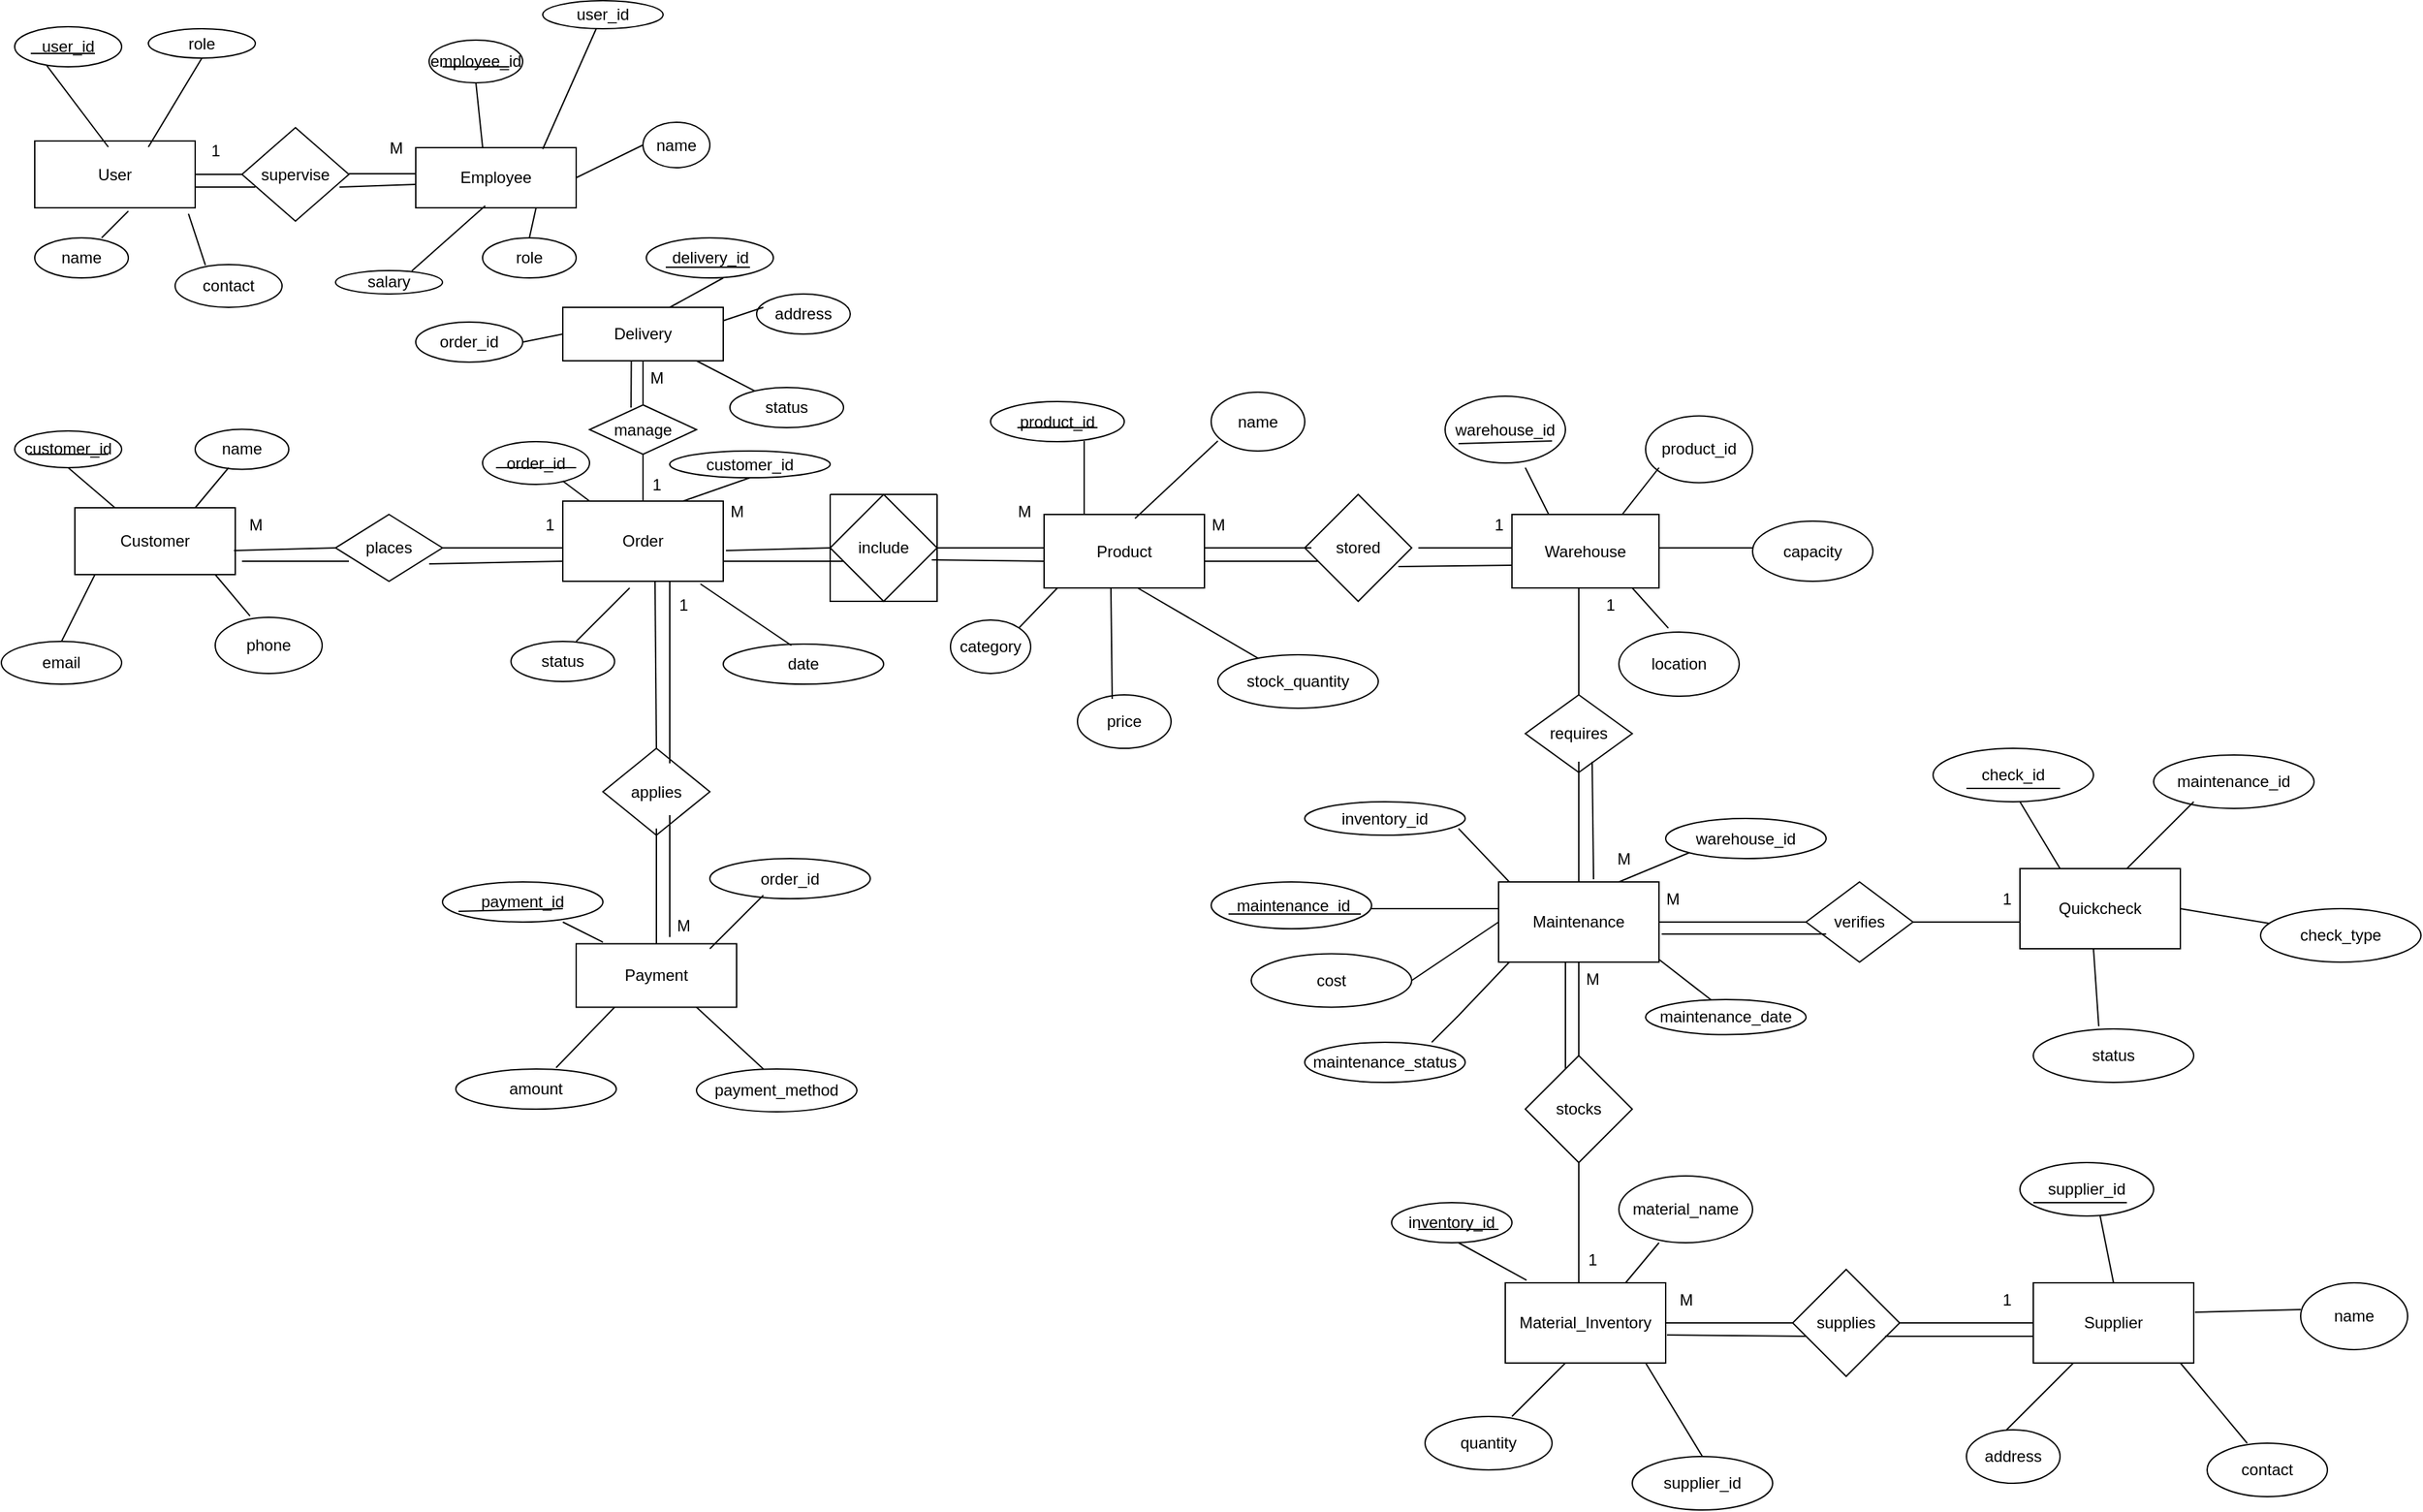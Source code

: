<mxfile version="26.1.0">
  <diagram name="Page-1" id="tY160nIjRVUeN9yf9rYt">
    <mxGraphModel dx="1434" dy="731" grid="1" gridSize="10" guides="1" tooltips="1" connect="1" arrows="1" fold="1" page="1" pageScale="1" pageWidth="2339" pageHeight="3300" math="0" shadow="0">
      <root>
        <mxCell id="0" />
        <mxCell id="1" parent="0" />
        <mxCell id="fzBJJGRwk2IUik0zCbTJ-2" value="User" style="rounded=0;whiteSpace=wrap;html=1;" parent="1" vertex="1">
          <mxGeometry x="35" y="1775.5" width="120" height="50" as="geometry" />
        </mxCell>
        <mxCell id="fzBJJGRwk2IUik0zCbTJ-7" value="Employee" style="rounded=0;whiteSpace=wrap;html=1;" parent="1" vertex="1">
          <mxGeometry x="320" y="1780.5" width="120" height="45" as="geometry" />
        </mxCell>
        <mxCell id="fzBJJGRwk2IUik0zCbTJ-11" value="Customer" style="rounded=0;whiteSpace=wrap;html=1;" parent="1" vertex="1">
          <mxGeometry x="65" y="2050" width="120" height="50" as="geometry" />
        </mxCell>
        <mxCell id="fzBJJGRwk2IUik0zCbTJ-12" value="" style="endArrow=none;html=1;rounded=0;exitX=1;exitY=0.5;exitDx=0;exitDy=0;" parent="1" source="fzBJJGRwk2IUik0zCbTJ-2" target="fzBJJGRwk2IUik0zCbTJ-5" edge="1">
          <mxGeometry width="50" height="50" relative="1" as="geometry">
            <mxPoint x="160" y="1840" as="sourcePoint" />
            <mxPoint x="280" y="1840" as="targetPoint" />
          </mxGeometry>
        </mxCell>
        <mxCell id="fzBJJGRwk2IUik0zCbTJ-5" value="supervise" style="rhombus;whiteSpace=wrap;html=1;" parent="1" vertex="1">
          <mxGeometry x="190" y="1765.5" width="80" height="70" as="geometry" />
        </mxCell>
        <mxCell id="fzBJJGRwk2IUik0zCbTJ-25" value="Order" style="rounded=0;whiteSpace=wrap;html=1;" parent="1" vertex="1">
          <mxGeometry x="430" y="2045" width="120" height="60" as="geometry" />
        </mxCell>
        <mxCell id="fzBJJGRwk2IUik0zCbTJ-32" style="edgeStyle=orthogonalEdgeStyle;rounded=0;orthogonalLoop=1;jettySize=auto;html=1;exitX=0.5;exitY=1;exitDx=0;exitDy=0;" parent="1" edge="1">
          <mxGeometry relative="1" as="geometry">
            <mxPoint x="700" y="2120" as="sourcePoint" />
            <mxPoint x="700" y="2120" as="targetPoint" />
          </mxGeometry>
        </mxCell>
        <mxCell id="fzBJJGRwk2IUik0zCbTJ-37" value="Delivery" style="rounded=0;whiteSpace=wrap;html=1;" parent="1" vertex="1">
          <mxGeometry x="430" y="1900" width="120" height="40" as="geometry" />
        </mxCell>
        <mxCell id="fzBJJGRwk2IUik0zCbTJ-38" value="Payment" style="rounded=0;whiteSpace=wrap;html=1;" parent="1" vertex="1">
          <mxGeometry x="440" y="2376.25" width="120" height="47.5" as="geometry" />
        </mxCell>
        <mxCell id="fzBJJGRwk2IUik0zCbTJ-39" value="Product" style="rounded=0;whiteSpace=wrap;html=1;" parent="1" vertex="1">
          <mxGeometry x="790" y="2055" width="120" height="55" as="geometry" />
        </mxCell>
        <mxCell id="fzBJJGRwk2IUik0zCbTJ-46" value="Warehouse" style="rounded=0;whiteSpace=wrap;html=1;" parent="1" vertex="1">
          <mxGeometry x="1140" y="2055" width="110" height="55" as="geometry" />
        </mxCell>
        <mxCell id="fzBJJGRwk2IUik0zCbTJ-121" value="" style="endArrow=none;html=1;rounded=0;" parent="1" edge="1">
          <mxGeometry width="50" height="50" relative="1" as="geometry">
            <mxPoint x="270" y="1800" as="sourcePoint" />
            <mxPoint x="320" y="1800" as="targetPoint" />
          </mxGeometry>
        </mxCell>
        <mxCell id="fzBJJGRwk2IUik0zCbTJ-205" value="payment_id" style="ellipse;whiteSpace=wrap;html=1;" parent="1" vertex="1">
          <mxGeometry x="340" y="2330" width="120" height="30" as="geometry" />
        </mxCell>
        <mxCell id="fzBJJGRwk2IUik0zCbTJ-206" value="amount" style="ellipse;whiteSpace=wrap;html=1;" parent="1" vertex="1">
          <mxGeometry x="350" y="2470" width="120" height="30" as="geometry" />
        </mxCell>
        <mxCell id="fzBJJGRwk2IUik0zCbTJ-207" value="payment_method" style="ellipse;whiteSpace=wrap;html=1;" parent="1" vertex="1">
          <mxGeometry x="530" y="2470" width="120" height="32" as="geometry" />
        </mxCell>
        <mxCell id="fzBJJGRwk2IUik0zCbTJ-208" value="order_id" style="ellipse;whiteSpace=wrap;html=1;" parent="1" vertex="1">
          <mxGeometry x="540" y="2312.5" width="120" height="30" as="geometry" />
        </mxCell>
        <mxCell id="fzBJJGRwk2IUik0zCbTJ-209" value="status" style="ellipse;whiteSpace=wrap;html=1;strokeColor=default;align=center;verticalAlign=middle;fontFamily=Helvetica;fontSize=12;fontColor=default;fillColor=default;" parent="1" vertex="1">
          <mxGeometry x="555" y="1960" width="85" height="30" as="geometry" />
        </mxCell>
        <mxCell id="fzBJJGRwk2IUik0zCbTJ-210" value="address" style="ellipse;whiteSpace=wrap;html=1;strokeColor=default;align=center;verticalAlign=middle;fontFamily=Helvetica;fontSize=12;fontColor=default;fillColor=default;" parent="1" vertex="1">
          <mxGeometry x="575" y="1890" width="70" height="30" as="geometry" />
        </mxCell>
        <mxCell id="fzBJJGRwk2IUik0zCbTJ-211" value="order_id" style="ellipse;whiteSpace=wrap;html=1;strokeColor=default;align=center;verticalAlign=middle;fontFamily=Helvetica;fontSize=12;fontColor=default;fillColor=default;" parent="1" vertex="1">
          <mxGeometry x="320" y="1911" width="80" height="30" as="geometry" />
        </mxCell>
        <mxCell id="fzBJJGRwk2IUik0zCbTJ-212" value="delivery_id" style="ellipse;whiteSpace=wrap;html=1;strokeColor=default;align=center;verticalAlign=middle;fontFamily=Helvetica;fontSize=12;fontColor=default;fillColor=default;" parent="1" vertex="1">
          <mxGeometry x="492.5" y="1848" width="95" height="30" as="geometry" />
        </mxCell>
        <mxCell id="fzBJJGRwk2IUik0zCbTJ-213" value="contact" style="ellipse;whiteSpace=wrap;html=1;strokeColor=default;align=center;verticalAlign=middle;fontFamily=Helvetica;fontSize=12;fontColor=default;fillColor=default;" parent="1" vertex="1">
          <mxGeometry x="140" y="1868" width="80" height="32" as="geometry" />
        </mxCell>
        <mxCell id="fzBJJGRwk2IUik0zCbTJ-214" value="name" style="ellipse;whiteSpace=wrap;html=1;strokeColor=default;align=center;verticalAlign=middle;fontFamily=Helvetica;fontSize=12;fontColor=default;fillColor=default;" parent="1" vertex="1">
          <mxGeometry x="35" y="1848" width="70" height="30" as="geometry" />
        </mxCell>
        <mxCell id="fzBJJGRwk2IUik0zCbTJ-215" value="user_id" style="ellipse;whiteSpace=wrap;html=1;strokeColor=default;align=center;verticalAlign=middle;fontFamily=Helvetica;fontSize=12;fontColor=default;fillColor=default;" parent="1" vertex="1">
          <mxGeometry x="20" y="1690" width="80" height="30" as="geometry" />
        </mxCell>
        <mxCell id="fzBJJGRwk2IUik0zCbTJ-216" value="phone" style="ellipse;whiteSpace=wrap;html=1;strokeColor=default;align=center;verticalAlign=middle;fontFamily=Helvetica;fontSize=12;fontColor=default;fillColor=default;" parent="1" vertex="1">
          <mxGeometry x="170" y="2132" width="80" height="42" as="geometry" />
        </mxCell>
        <mxCell id="fzBJJGRwk2IUik0zCbTJ-217" value="name" style="ellipse;whiteSpace=wrap;html=1;strokeColor=default;align=center;verticalAlign=middle;fontFamily=Helvetica;fontSize=12;fontColor=default;fillColor=default;" parent="1" vertex="1">
          <mxGeometry x="155" y="1991.25" width="70" height="30" as="geometry" />
        </mxCell>
        <mxCell id="fzBJJGRwk2IUik0zCbTJ-218" value="customer_id" style="ellipse;whiteSpace=wrap;html=1;strokeColor=default;align=center;verticalAlign=middle;fontFamily=Helvetica;fontSize=12;fontColor=default;fillColor=default;" parent="1" vertex="1">
          <mxGeometry x="20" y="1992.5" width="80" height="27.5" as="geometry" />
        </mxCell>
        <mxCell id="fzBJJGRwk2IUik0zCbTJ-219" value="email" style="ellipse;whiteSpace=wrap;html=1;strokeColor=default;align=center;verticalAlign=middle;fontFamily=Helvetica;fontSize=12;fontColor=default;fillColor=default;" parent="1" vertex="1">
          <mxGeometry x="10" y="2150" width="90" height="32" as="geometry" />
        </mxCell>
        <mxCell id="fzBJJGRwk2IUik0zCbTJ-220" style="edgeStyle=orthogonalEdgeStyle;rounded=0;orthogonalLoop=1;jettySize=auto;html=1;exitX=0.5;exitY=1;exitDx=0;exitDy=0;fontFamily=Helvetica;fontSize=12;fontColor=default;" parent="1" source="fzBJJGRwk2IUik0zCbTJ-219" target="fzBJJGRwk2IUik0zCbTJ-219" edge="1">
          <mxGeometry relative="1" as="geometry" />
        </mxCell>
        <mxCell id="fzBJJGRwk2IUik0zCbTJ-221" style="edgeStyle=orthogonalEdgeStyle;rounded=0;orthogonalLoop=1;jettySize=auto;html=1;exitX=0.5;exitY=1;exitDx=0;exitDy=0;fontFamily=Helvetica;fontSize=12;fontColor=default;" parent="1" source="fzBJJGRwk2IUik0zCbTJ-216" target="fzBJJGRwk2IUik0zCbTJ-216" edge="1">
          <mxGeometry relative="1" as="geometry" />
        </mxCell>
        <mxCell id="fzBJJGRwk2IUik0zCbTJ-222" value="" style="endArrow=none;html=1;rounded=0;fontFamily=Helvetica;fontSize=12;fontColor=default;" parent="1" edge="1">
          <mxGeometry width="50" height="50" relative="1" as="geometry">
            <mxPoint x="85" y="1848" as="sourcePoint" />
            <mxPoint x="105" y="1828" as="targetPoint" />
          </mxGeometry>
        </mxCell>
        <mxCell id="fzBJJGRwk2IUik0zCbTJ-223" value="" style="endArrow=none;html=1;rounded=0;fontFamily=Helvetica;fontSize=12;fontColor=default;exitX=0.283;exitY=0.013;exitDx=0;exitDy=0;exitPerimeter=0;" parent="1" source="fzBJJGRwk2IUik0zCbTJ-213" edge="1">
          <mxGeometry width="50" height="50" relative="1" as="geometry">
            <mxPoint x="100" y="1880" as="sourcePoint" />
            <mxPoint x="150" y="1830" as="targetPoint" />
          </mxGeometry>
        </mxCell>
        <mxCell id="fzBJJGRwk2IUik0zCbTJ-224" value="" style="endArrow=none;html=1;rounded=0;fontFamily=Helvetica;fontSize=12;fontColor=default;entryX=0.3;entryY=0.969;entryDx=0;entryDy=0;entryPerimeter=0;" parent="1" target="fzBJJGRwk2IUik0zCbTJ-215" edge="1">
          <mxGeometry width="50" height="50" relative="1" as="geometry">
            <mxPoint x="90" y="1780" as="sourcePoint" />
            <mxPoint x="140" y="1730" as="targetPoint" />
          </mxGeometry>
        </mxCell>
        <mxCell id="fzBJJGRwk2IUik0zCbTJ-242" value="order_id" style="ellipse;whiteSpace=wrap;html=1;strokeColor=default;align=center;verticalAlign=middle;fontFamily=Helvetica;fontSize=12;fontColor=default;fillColor=default;" parent="1" vertex="1">
          <mxGeometry x="370" y="2000.5" width="80" height="32" as="geometry" />
        </mxCell>
        <mxCell id="fzBJJGRwk2IUik0zCbTJ-243" value="date" style="ellipse;whiteSpace=wrap;html=1;strokeColor=default;align=center;verticalAlign=middle;fontFamily=Helvetica;fontSize=12;fontColor=default;fillColor=default;" parent="1" vertex="1">
          <mxGeometry x="550" y="2152" width="120" height="30" as="geometry" />
        </mxCell>
        <mxCell id="fzBJJGRwk2IUik0zCbTJ-244" value="status" style="ellipse;whiteSpace=wrap;html=1;strokeColor=default;align=center;verticalAlign=middle;fontFamily=Helvetica;fontSize=12;fontColor=default;fillColor=default;" parent="1" vertex="1">
          <mxGeometry x="391.25" y="2150" width="77.5" height="30" as="geometry" />
        </mxCell>
        <mxCell id="fzBJJGRwk2IUik0zCbTJ-245" value="customer_id" style="ellipse;whiteSpace=wrap;html=1;strokeColor=default;align=center;verticalAlign=middle;fontFamily=Helvetica;fontSize=12;fontColor=default;fillColor=default;" parent="1" vertex="1">
          <mxGeometry x="510" y="2007.5" width="120" height="20" as="geometry" />
        </mxCell>
        <mxCell id="fzBJJGRwk2IUik0zCbTJ-258" value="salary" style="ellipse;whiteSpace=wrap;html=1;strokeColor=default;align=center;verticalAlign=middle;fontFamily=Helvetica;fontSize=12;fontColor=default;fillColor=default;" parent="1" vertex="1">
          <mxGeometry x="260" y="1872.5" width="80" height="17.5" as="geometry" />
        </mxCell>
        <mxCell id="fzBJJGRwk2IUik0zCbTJ-259" value="employee_id" style="ellipse;whiteSpace=wrap;html=1;strokeColor=default;align=center;verticalAlign=middle;fontFamily=Helvetica;fontSize=12;fontColor=default;fillColor=default;" parent="1" vertex="1">
          <mxGeometry x="330" y="1700" width="70" height="32" as="geometry" />
        </mxCell>
        <mxCell id="fzBJJGRwk2IUik0zCbTJ-260" value="role" style="ellipse;whiteSpace=wrap;html=1;strokeColor=default;align=center;verticalAlign=middle;fontFamily=Helvetica;fontSize=12;fontColor=default;fillColor=default;" parent="1" vertex="1">
          <mxGeometry x="370" y="1848" width="70" height="30" as="geometry" />
        </mxCell>
        <mxCell id="fzBJJGRwk2IUik0zCbTJ-261" value="name" style="ellipse;whiteSpace=wrap;html=1;strokeColor=default;align=center;verticalAlign=middle;fontFamily=Helvetica;fontSize=12;fontColor=default;fillColor=default;" parent="1" vertex="1">
          <mxGeometry x="490" y="1761.5" width="50" height="34" as="geometry" />
        </mxCell>
        <mxCell id="fzBJJGRwk2IUik0zCbTJ-262" value="user_id" style="ellipse;whiteSpace=wrap;html=1;strokeColor=default;align=center;verticalAlign=middle;fontFamily=Helvetica;fontSize=12;fontColor=default;fillColor=default;" parent="1" vertex="1">
          <mxGeometry x="415" y="1670.5" width="90" height="21" as="geometry" />
        </mxCell>
        <mxCell id="fzBJJGRwk2IUik0zCbTJ-263" value="" style="endArrow=none;html=1;rounded=0;fontFamily=Helvetica;fontSize=12;fontColor=default;exitX=0.713;exitY=0.014;exitDx=0;exitDy=0;exitPerimeter=0;entryX=0.433;entryY=0.967;entryDx=0;entryDy=0;entryPerimeter=0;" parent="1" source="fzBJJGRwk2IUik0zCbTJ-258" edge="1" target="fzBJJGRwk2IUik0zCbTJ-7">
          <mxGeometry width="50" height="50" relative="1" as="geometry">
            <mxPoint x="310" y="1880" as="sourcePoint" />
            <mxPoint x="360" y="1830" as="targetPoint" />
          </mxGeometry>
        </mxCell>
        <mxCell id="fzBJJGRwk2IUik0zCbTJ-265" value="" style="endArrow=none;html=1;rounded=0;fontFamily=Helvetica;fontSize=12;fontColor=default;entryX=0.5;entryY=1;entryDx=0;entryDy=0;" parent="1" target="fzBJJGRwk2IUik0zCbTJ-259" edge="1">
          <mxGeometry width="50" height="50" relative="1" as="geometry">
            <mxPoint x="370" y="1780" as="sourcePoint" />
            <mxPoint x="380" y="1760" as="targetPoint" />
          </mxGeometry>
        </mxCell>
        <mxCell id="fzBJJGRwk2IUik0zCbTJ-266" value="" style="endArrow=none;html=1;rounded=0;fontFamily=Helvetica;fontSize=12;fontColor=default;entryX=0;entryY=0.5;entryDx=0;entryDy=0;exitX=1;exitY=0.5;exitDx=0;exitDy=0;" parent="1" source="fzBJJGRwk2IUik0zCbTJ-7" target="fzBJJGRwk2IUik0zCbTJ-261" edge="1">
          <mxGeometry width="50" height="50" relative="1" as="geometry">
            <mxPoint x="400" y="1850" as="sourcePoint" />
            <mxPoint x="450" y="1800" as="targetPoint" />
          </mxGeometry>
        </mxCell>
        <mxCell id="_8vaypib-p7jJfoowvLp-3" value="role" style="ellipse;whiteSpace=wrap;html=1;" parent="1" vertex="1">
          <mxGeometry x="120" y="1691.5" width="80" height="22" as="geometry" />
        </mxCell>
        <mxCell id="_8vaypib-p7jJfoowvLp-4" value="" style="endArrow=none;html=1;rounded=0;entryX=0.5;entryY=1;entryDx=0;entryDy=0;" parent="1" target="_8vaypib-p7jJfoowvLp-3" edge="1">
          <mxGeometry width="50" height="50" relative="1" as="geometry">
            <mxPoint x="120" y="1780" as="sourcePoint" />
            <mxPoint x="170" y="1730" as="targetPoint" />
          </mxGeometry>
        </mxCell>
        <mxCell id="_8vaypib-p7jJfoowvLp-8" value="applies" style="rhombus;whiteSpace=wrap;html=1;" parent="1" vertex="1">
          <mxGeometry x="460" y="2230" width="80" height="65" as="geometry" />
        </mxCell>
        <mxCell id="_8vaypib-p7jJfoowvLp-16" value="" style="endArrow=none;html=1;rounded=0;exitX=0.25;exitY=0;exitDx=0;exitDy=0;" parent="1" source="fzBJJGRwk2IUik0zCbTJ-11" edge="1">
          <mxGeometry width="50" height="50" relative="1" as="geometry">
            <mxPoint x="10" y="2070" as="sourcePoint" />
            <mxPoint x="60" y="2020" as="targetPoint" />
          </mxGeometry>
        </mxCell>
        <mxCell id="_8vaypib-p7jJfoowvLp-17" value="" style="endArrow=none;html=1;rounded=0;exitX=0.75;exitY=0;exitDx=0;exitDy=0;" parent="1" source="fzBJJGRwk2IUik0zCbTJ-11" edge="1">
          <mxGeometry width="50" height="50" relative="1" as="geometry">
            <mxPoint x="130" y="2070" as="sourcePoint" />
            <mxPoint x="180" y="2020" as="targetPoint" />
          </mxGeometry>
        </mxCell>
        <mxCell id="_8vaypib-p7jJfoowvLp-18" value="" style="endArrow=none;html=1;rounded=0;exitX=0.5;exitY=0;exitDx=0;exitDy=0;" parent="1" source="fzBJJGRwk2IUik0zCbTJ-219" edge="1">
          <mxGeometry width="50" height="50" relative="1" as="geometry">
            <mxPoint x="30" y="2150" as="sourcePoint" />
            <mxPoint x="80" y="2100" as="targetPoint" />
          </mxGeometry>
        </mxCell>
        <mxCell id="_8vaypib-p7jJfoowvLp-20" value="" style="endArrow=none;html=1;rounded=0;exitX=0.325;exitY=-0.024;exitDx=0;exitDy=0;exitPerimeter=0;" parent="1" source="fzBJJGRwk2IUik0zCbTJ-216" edge="1">
          <mxGeometry width="50" height="50" relative="1" as="geometry">
            <mxPoint x="120" y="2150" as="sourcePoint" />
            <mxPoint x="170" y="2100" as="targetPoint" />
          </mxGeometry>
        </mxCell>
        <mxCell id="_8vaypib-p7jJfoowvLp-26" value="" style="endArrow=none;html=1;rounded=0;" parent="1" source="fzBJJGRwk2IUik0zCbTJ-25" edge="1">
          <mxGeometry width="50" height="50" relative="1" as="geometry">
            <mxPoint x="380" y="2080" as="sourcePoint" />
            <mxPoint x="430" y="2030" as="targetPoint" />
          </mxGeometry>
        </mxCell>
        <mxCell id="_8vaypib-p7jJfoowvLp-27" value="" style="endArrow=none;html=1;rounded=0;exitX=0.75;exitY=0;exitDx=0;exitDy=0;entryX=0.5;entryY=1;entryDx=0;entryDy=0;" parent="1" source="fzBJJGRwk2IUik0zCbTJ-25" target="fzBJJGRwk2IUik0zCbTJ-245" edge="1">
          <mxGeometry width="50" height="50" relative="1" as="geometry">
            <mxPoint x="530" y="2091.25" as="sourcePoint" />
            <mxPoint x="580" y="2041.25" as="targetPoint" />
          </mxGeometry>
        </mxCell>
        <mxCell id="_8vaypib-p7jJfoowvLp-28" value="" style="endArrow=none;html=1;rounded=0;" parent="1" edge="1">
          <mxGeometry width="50" height="50" relative="1" as="geometry">
            <mxPoint x="440" y="2150" as="sourcePoint" />
            <mxPoint x="480" y="2110" as="targetPoint" />
          </mxGeometry>
        </mxCell>
        <mxCell id="_8vaypib-p7jJfoowvLp-29" value="" style="endArrow=none;html=1;rounded=0;exitX=0.425;exitY=0.033;exitDx=0;exitDy=0;exitPerimeter=0;entryX=0.858;entryY=1.033;entryDx=0;entryDy=0;entryPerimeter=0;" parent="1" source="fzBJJGRwk2IUik0zCbTJ-243" target="fzBJJGRwk2IUik0zCbTJ-25" edge="1">
          <mxGeometry width="50" height="50" relative="1" as="geometry">
            <mxPoint x="500" y="2162.5" as="sourcePoint" />
            <mxPoint x="550" y="2112.5" as="targetPoint" />
          </mxGeometry>
        </mxCell>
        <mxCell id="_8vaypib-p7jJfoowvLp-31" value="" style="endArrow=none;html=1;rounded=0;exitX=0.5;exitY=0;exitDx=0;exitDy=0;" parent="1" source="fzBJJGRwk2IUik0zCbTJ-38" edge="1">
          <mxGeometry width="50" height="50" relative="1" as="geometry">
            <mxPoint x="500" y="2370" as="sourcePoint" />
            <mxPoint x="500" y="2290" as="targetPoint" />
          </mxGeometry>
        </mxCell>
        <mxCell id="_8vaypib-p7jJfoowvLp-32" value="" style="endArrow=none;html=1;rounded=0;exitX=0.167;exitY=-0.026;exitDx=0;exitDy=0;exitPerimeter=0;" parent="1" source="fzBJJGRwk2IUik0zCbTJ-38" edge="1">
          <mxGeometry width="50" height="50" relative="1" as="geometry">
            <mxPoint x="380" y="2410" as="sourcePoint" />
            <mxPoint x="430" y="2360" as="targetPoint" />
          </mxGeometry>
        </mxCell>
        <mxCell id="_8vaypib-p7jJfoowvLp-33" value="" style="endArrow=none;html=1;rounded=0;exitX=0.625;exitY=-0.033;exitDx=0;exitDy=0;exitPerimeter=0;" parent="1" source="fzBJJGRwk2IUik0zCbTJ-206" edge="1">
          <mxGeometry width="50" height="50" relative="1" as="geometry">
            <mxPoint x="418.75" y="2473.75" as="sourcePoint" />
            <mxPoint x="468.75" y="2423.75" as="targetPoint" />
          </mxGeometry>
        </mxCell>
        <mxCell id="_8vaypib-p7jJfoowvLp-34" value="" style="endArrow=none;html=1;rounded=0;exitX=0.417;exitY=0;exitDx=0;exitDy=0;exitPerimeter=0;entryX=0.75;entryY=1;entryDx=0;entryDy=0;" parent="1" source="fzBJJGRwk2IUik0zCbTJ-207" target="fzBJJGRwk2IUik0zCbTJ-38" edge="1">
          <mxGeometry width="50" height="50" relative="1" as="geometry">
            <mxPoint x="490" y="2470" as="sourcePoint" />
            <mxPoint x="540" y="2430" as="targetPoint" />
          </mxGeometry>
        </mxCell>
        <mxCell id="_8vaypib-p7jJfoowvLp-35" value="" style="endArrow=none;html=1;rounded=0;" parent="1" edge="1">
          <mxGeometry width="50" height="50" relative="1" as="geometry">
            <mxPoint x="540" y="2380" as="sourcePoint" />
            <mxPoint x="580" y="2340" as="targetPoint" />
          </mxGeometry>
        </mxCell>
        <mxCell id="_8vaypib-p7jJfoowvLp-36" value="manage" style="rhombus;whiteSpace=wrap;html=1;" parent="1" vertex="1">
          <mxGeometry x="450" y="1973" width="80" height="37" as="geometry" />
        </mxCell>
        <mxCell id="_8vaypib-p7jJfoowvLp-38" value="" style="endArrow=none;html=1;rounded=0;exitX=0.5;exitY=0;exitDx=0;exitDy=0;" parent="1" source="fzBJJGRwk2IUik0zCbTJ-25" edge="1">
          <mxGeometry width="50" height="50" relative="1" as="geometry">
            <mxPoint x="440" y="2060" as="sourcePoint" />
            <mxPoint x="490" y="2010" as="targetPoint" />
          </mxGeometry>
        </mxCell>
        <mxCell id="_8vaypib-p7jJfoowvLp-39" value="" style="endArrow=none;html=1;rounded=0;" parent="1" source="_8vaypib-p7jJfoowvLp-36" edge="1">
          <mxGeometry width="50" height="50" relative="1" as="geometry">
            <mxPoint x="440" y="1990" as="sourcePoint" />
            <mxPoint x="490" y="1940" as="targetPoint" />
          </mxGeometry>
        </mxCell>
        <mxCell id="_8vaypib-p7jJfoowvLp-40" value="" style="endArrow=none;html=1;rounded=0;exitX=1;exitY=0.5;exitDx=0;exitDy=0;" parent="1" source="fzBJJGRwk2IUik0zCbTJ-211" edge="1">
          <mxGeometry width="50" height="50" relative="1" as="geometry">
            <mxPoint x="380" y="1970" as="sourcePoint" />
            <mxPoint x="430" y="1920" as="targetPoint" />
          </mxGeometry>
        </mxCell>
        <mxCell id="_8vaypib-p7jJfoowvLp-41" value="" style="endArrow=none;html=1;rounded=0;exitX=0.667;exitY=0;exitDx=0;exitDy=0;exitPerimeter=0;" parent="1" source="fzBJJGRwk2IUik0zCbTJ-37" edge="1">
          <mxGeometry width="50" height="50" relative="1" as="geometry">
            <mxPoint x="500" y="1928" as="sourcePoint" />
            <mxPoint x="550" y="1878" as="targetPoint" />
          </mxGeometry>
        </mxCell>
        <mxCell id="_8vaypib-p7jJfoowvLp-42" value="" style="endArrow=none;html=1;rounded=0;" parent="1" source="fzBJJGRwk2IUik0zCbTJ-209" edge="1">
          <mxGeometry width="50" height="50" relative="1" as="geometry">
            <mxPoint x="480" y="1990" as="sourcePoint" />
            <mxPoint x="530" y="1940" as="targetPoint" />
          </mxGeometry>
        </mxCell>
        <mxCell id="_8vaypib-p7jJfoowvLp-43" value="" style="endArrow=none;html=1;rounded=0;exitX=1;exitY=0.25;exitDx=0;exitDy=0;" parent="1" source="fzBJJGRwk2IUik0zCbTJ-37" edge="1">
          <mxGeometry width="50" height="50" relative="1" as="geometry">
            <mxPoint x="530" y="1950" as="sourcePoint" />
            <mxPoint x="580" y="1900" as="targetPoint" />
          </mxGeometry>
        </mxCell>
        <mxCell id="_8vaypib-p7jJfoowvLp-44" value="places" style="rhombus;whiteSpace=wrap;html=1;" parent="1" vertex="1">
          <mxGeometry x="260" y="2055" width="80" height="50" as="geometry" />
        </mxCell>
        <mxCell id="_8vaypib-p7jJfoowvLp-47" value="" style="endArrow=none;html=1;rounded=0;exitX=0.992;exitY=0.64;exitDx=0;exitDy=0;exitPerimeter=0;" parent="1" source="fzBJJGRwk2IUik0zCbTJ-11" edge="1">
          <mxGeometry width="50" height="50" relative="1" as="geometry">
            <mxPoint x="210" y="2130" as="sourcePoint" />
            <mxPoint x="260" y="2080" as="targetPoint" />
          </mxGeometry>
        </mxCell>
        <mxCell id="_8vaypib-p7jJfoowvLp-48" value="" style="endArrow=none;html=1;rounded=0;exitX=1;exitY=0.5;exitDx=0;exitDy=0;" parent="1" source="_8vaypib-p7jJfoowvLp-44" edge="1">
          <mxGeometry width="50" height="50" relative="1" as="geometry">
            <mxPoint x="380" y="2130" as="sourcePoint" />
            <mxPoint x="430" y="2080" as="targetPoint" />
          </mxGeometry>
        </mxCell>
        <mxCell id="_8vaypib-p7jJfoowvLp-49" value="include" style="rhombus;whiteSpace=wrap;html=1;" parent="1" vertex="1">
          <mxGeometry x="630" y="2040" width="80" height="80" as="geometry" />
        </mxCell>
        <mxCell id="_8vaypib-p7jJfoowvLp-50" value="" style="endArrow=none;html=1;rounded=0;exitX=1.017;exitY=0.617;exitDx=0;exitDy=0;exitPerimeter=0;" parent="1" source="fzBJJGRwk2IUik0zCbTJ-25" edge="1">
          <mxGeometry width="50" height="50" relative="1" as="geometry">
            <mxPoint x="580" y="2130" as="sourcePoint" />
            <mxPoint x="630" y="2080" as="targetPoint" />
          </mxGeometry>
        </mxCell>
        <mxCell id="_8vaypib-p7jJfoowvLp-51" value="" style="endArrow=none;html=1;rounded=0;" parent="1" edge="1">
          <mxGeometry width="50" height="50" relative="1" as="geometry">
            <mxPoint x="710" y="2080" as="sourcePoint" />
            <mxPoint x="790" y="2080" as="targetPoint" />
          </mxGeometry>
        </mxCell>
        <mxCell id="_8vaypib-p7jJfoowvLp-52" value="stored" style="rhombus;whiteSpace=wrap;html=1;" parent="1" vertex="1">
          <mxGeometry x="985" y="2040" width="80" height="80" as="geometry" />
        </mxCell>
        <mxCell id="_8vaypib-p7jJfoowvLp-53" value="" style="endArrow=none;html=1;rounded=0;" parent="1" edge="1">
          <mxGeometry width="50" height="50" relative="1" as="geometry">
            <mxPoint x="910" y="2080" as="sourcePoint" />
            <mxPoint x="990" y="2080" as="targetPoint" />
          </mxGeometry>
        </mxCell>
        <mxCell id="_8vaypib-p7jJfoowvLp-54" value="" style="endArrow=none;html=1;rounded=0;" parent="1" edge="1">
          <mxGeometry width="50" height="50" relative="1" as="geometry">
            <mxPoint x="1070" y="2080" as="sourcePoint" />
            <mxPoint x="1140" y="2080" as="targetPoint" />
          </mxGeometry>
        </mxCell>
        <mxCell id="_8vaypib-p7jJfoowvLp-56" value="Maintenance" style="rounded=0;whiteSpace=wrap;html=1;" parent="1" vertex="1">
          <mxGeometry x="1130" y="2330" width="120" height="60" as="geometry" />
        </mxCell>
        <mxCell id="_8vaypib-p7jJfoowvLp-57" value="verifies" style="rhombus;whiteSpace=wrap;html=1;" parent="1" vertex="1">
          <mxGeometry x="1360" y="2330" width="80" height="60" as="geometry" />
        </mxCell>
        <mxCell id="_8vaypib-p7jJfoowvLp-58" value="Quickcheck" style="rounded=0;whiteSpace=wrap;html=1;" parent="1" vertex="1">
          <mxGeometry x="1520" y="2320" width="120" height="60" as="geometry" />
        </mxCell>
        <mxCell id="_8vaypib-p7jJfoowvLp-59" value="" style="endArrow=none;html=1;rounded=0;exitX=1;exitY=0.5;exitDx=0;exitDy=0;entryX=0;entryY=0.5;entryDx=0;entryDy=0;" parent="1" source="_8vaypib-p7jJfoowvLp-56" target="_8vaypib-p7jJfoowvLp-57" edge="1">
          <mxGeometry width="50" height="50" relative="1" as="geometry">
            <mxPoint x="1310" y="2440" as="sourcePoint" />
            <mxPoint x="1360" y="2390" as="targetPoint" />
          </mxGeometry>
        </mxCell>
        <mxCell id="_8vaypib-p7jJfoowvLp-60" value="" style="endArrow=none;html=1;rounded=0;exitX=1;exitY=0.5;exitDx=0;exitDy=0;" parent="1" source="_8vaypib-p7jJfoowvLp-57" edge="1">
          <mxGeometry width="50" height="50" relative="1" as="geometry">
            <mxPoint x="1470" y="2450" as="sourcePoint" />
            <mxPoint x="1520" y="2380" as="targetPoint" />
            <Array as="points">
              <mxPoint x="1520" y="2360" />
            </Array>
          </mxGeometry>
        </mxCell>
        <mxCell id="_8vaypib-p7jJfoowvLp-64" value="stocks" style="rhombus;whiteSpace=wrap;html=1;" parent="1" vertex="1">
          <mxGeometry x="1150" y="2460" width="80" height="80" as="geometry" />
        </mxCell>
        <mxCell id="_8vaypib-p7jJfoowvLp-65" value="Material_Inventory" style="rounded=0;whiteSpace=wrap;html=1;" parent="1" vertex="1">
          <mxGeometry x="1135" y="2630" width="120" height="60" as="geometry" />
        </mxCell>
        <mxCell id="_8vaypib-p7jJfoowvLp-66" value="" style="endArrow=none;html=1;rounded=0;exitX=0.5;exitY=0;exitDx=0;exitDy=0;entryX=0.5;entryY=1;entryDx=0;entryDy=0;" parent="1" source="_8vaypib-p7jJfoowvLp-65" target="_8vaypib-p7jJfoowvLp-64" edge="1">
          <mxGeometry width="50" height="50" relative="1" as="geometry">
            <mxPoint x="1140" y="2650" as="sourcePoint" />
            <mxPoint x="1190" y="2600" as="targetPoint" />
            <Array as="points">
              <mxPoint x="1190" y="2630" />
            </Array>
          </mxGeometry>
        </mxCell>
        <mxCell id="_8vaypib-p7jJfoowvLp-69" value="" style="endArrow=none;html=1;rounded=0;exitX=0.5;exitY=0;exitDx=0;exitDy=0;" parent="1" source="_8vaypib-p7jJfoowvLp-64" edge="1">
          <mxGeometry width="50" height="50" relative="1" as="geometry">
            <mxPoint x="1140" y="2474" as="sourcePoint" />
            <mxPoint x="1190" y="2424" as="targetPoint" />
            <Array as="points">
              <mxPoint x="1190" y="2390" />
            </Array>
          </mxGeometry>
        </mxCell>
        <mxCell id="_8vaypib-p7jJfoowvLp-70" value="supplies" style="rhombus;whiteSpace=wrap;html=1;" parent="1" vertex="1">
          <mxGeometry x="1350" y="2620" width="80" height="80" as="geometry" />
        </mxCell>
        <mxCell id="_8vaypib-p7jJfoowvLp-71" value="Supplier" style="rounded=0;whiteSpace=wrap;html=1;" parent="1" vertex="1">
          <mxGeometry x="1530" y="2630" width="120" height="60" as="geometry" />
        </mxCell>
        <mxCell id="_8vaypib-p7jJfoowvLp-72" value="" style="endArrow=none;html=1;rounded=0;" parent="1" edge="1">
          <mxGeometry width="50" height="50" relative="1" as="geometry">
            <mxPoint x="415" y="1781.5" as="sourcePoint" />
            <mxPoint x="455" y="1691.5" as="targetPoint" />
          </mxGeometry>
        </mxCell>
        <mxCell id="_8vaypib-p7jJfoowvLp-73" value="" style="endArrow=none;html=1;rounded=0;exitX=0.5;exitY=0;exitDx=0;exitDy=0;" parent="1" source="fzBJJGRwk2IUik0zCbTJ-260" edge="1">
          <mxGeometry width="50" height="50" relative="1" as="geometry">
            <mxPoint x="360" y="1875.5" as="sourcePoint" />
            <mxPoint x="410" y="1825.5" as="targetPoint" />
          </mxGeometry>
        </mxCell>
        <mxCell id="_8vaypib-p7jJfoowvLp-74" value="" style="endArrow=none;html=1;rounded=0;exitX=1;exitY=0.5;exitDx=0;exitDy=0;" parent="1" source="_8vaypib-p7jJfoowvLp-65" edge="1">
          <mxGeometry width="50" height="50" relative="1" as="geometry">
            <mxPoint x="1300" y="2710" as="sourcePoint" />
            <mxPoint x="1350" y="2660" as="targetPoint" />
          </mxGeometry>
        </mxCell>
        <mxCell id="_8vaypib-p7jJfoowvLp-75" value="" style="endArrow=none;html=1;rounded=0;exitX=1;exitY=0.5;exitDx=0;exitDy=0;" parent="1" source="_8vaypib-p7jJfoowvLp-70" edge="1">
          <mxGeometry width="50" height="50" relative="1" as="geometry">
            <mxPoint x="1480" y="2710" as="sourcePoint" />
            <mxPoint x="1530" y="2660" as="targetPoint" />
          </mxGeometry>
        </mxCell>
        <mxCell id="_8vaypib-p7jJfoowvLp-76" value="product_id" style="ellipse;whiteSpace=wrap;html=1;" parent="1" vertex="1">
          <mxGeometry x="750" y="1970.5" width="100" height="30" as="geometry" />
        </mxCell>
        <mxCell id="_8vaypib-p7jJfoowvLp-77" value="name" style="ellipse;whiteSpace=wrap;html=1;" parent="1" vertex="1">
          <mxGeometry x="915" y="1963.5" width="70" height="44" as="geometry" />
        </mxCell>
        <mxCell id="_8vaypib-p7jJfoowvLp-78" value="category" style="ellipse;whiteSpace=wrap;html=1;" parent="1" vertex="1">
          <mxGeometry x="720" y="2134" width="60" height="40" as="geometry" />
        </mxCell>
        <mxCell id="_8vaypib-p7jJfoowvLp-79" value="price" style="ellipse;whiteSpace=wrap;html=1;" parent="1" vertex="1">
          <mxGeometry x="815" y="2190" width="70" height="40" as="geometry" />
        </mxCell>
        <mxCell id="_8vaypib-p7jJfoowvLp-80" value="stock_quantity" style="ellipse;whiteSpace=wrap;html=1;" parent="1" vertex="1">
          <mxGeometry x="920" y="2160" width="120" height="40" as="geometry" />
        </mxCell>
        <mxCell id="_8vaypib-p7jJfoowvLp-81" value="" style="endArrow=none;html=1;rounded=0;exitX=0.25;exitY=0;exitDx=0;exitDy=0;" parent="1" source="fzBJJGRwk2IUik0zCbTJ-39" edge="1">
          <mxGeometry width="50" height="50" relative="1" as="geometry">
            <mxPoint x="770" y="2050" as="sourcePoint" />
            <mxPoint x="820" y="2000" as="targetPoint" />
          </mxGeometry>
        </mxCell>
        <mxCell id="_8vaypib-p7jJfoowvLp-82" value="" style="endArrow=none;html=1;rounded=0;exitX=0.567;exitY=0.055;exitDx=0;exitDy=0;exitPerimeter=0;" parent="1" edge="1" source="fzBJJGRwk2IUik0zCbTJ-39">
          <mxGeometry width="50" height="50" relative="1" as="geometry">
            <mxPoint x="870" y="2050" as="sourcePoint" />
            <mxPoint x="920" y="2000" as="targetPoint" />
          </mxGeometry>
        </mxCell>
        <mxCell id="_8vaypib-p7jJfoowvLp-83" value="" style="endArrow=none;html=1;rounded=0;" parent="1" source="_8vaypib-p7jJfoowvLp-80" edge="1">
          <mxGeometry width="50" height="50" relative="1" as="geometry">
            <mxPoint x="810" y="2160" as="sourcePoint" />
            <mxPoint x="860" y="2110" as="targetPoint" />
          </mxGeometry>
        </mxCell>
        <mxCell id="_8vaypib-p7jJfoowvLp-84" value="" style="endArrow=none;html=1;rounded=0;exitX=0.371;exitY=0.075;exitDx=0;exitDy=0;exitPerimeter=0;" parent="1" source="_8vaypib-p7jJfoowvLp-79" edge="1">
          <mxGeometry width="50" height="50" relative="1" as="geometry">
            <mxPoint x="790" y="2160" as="sourcePoint" />
            <mxPoint x="840" y="2110" as="targetPoint" />
          </mxGeometry>
        </mxCell>
        <mxCell id="_8vaypib-p7jJfoowvLp-85" value="" style="endArrow=none;html=1;rounded=0;exitX=1;exitY=0;exitDx=0;exitDy=0;" parent="1" source="_8vaypib-p7jJfoowvLp-78" edge="1">
          <mxGeometry width="50" height="50" relative="1" as="geometry">
            <mxPoint x="750" y="2160" as="sourcePoint" />
            <mxPoint x="800" y="2110" as="targetPoint" />
          </mxGeometry>
        </mxCell>
        <mxCell id="_8vaypib-p7jJfoowvLp-86" value="location" style="ellipse;whiteSpace=wrap;html=1;" parent="1" vertex="1">
          <mxGeometry x="1220" y="2143" width="90" height="48" as="geometry" />
        </mxCell>
        <mxCell id="_8vaypib-p7jJfoowvLp-87" value="capacity" style="ellipse;whiteSpace=wrap;html=1;" parent="1" vertex="1">
          <mxGeometry x="1320" y="2060" width="90" height="45" as="geometry" />
        </mxCell>
        <mxCell id="_8vaypib-p7jJfoowvLp-88" value="warehouse_id" style="ellipse;whiteSpace=wrap;html=1;" parent="1" vertex="1">
          <mxGeometry x="1090" y="1966.5" width="90" height="50" as="geometry" />
        </mxCell>
        <mxCell id="_8vaypib-p7jJfoowvLp-89" value="product_id" style="ellipse;whiteSpace=wrap;html=1;" parent="1" vertex="1">
          <mxGeometry x="1240" y="1981.25" width="80" height="50" as="geometry" />
        </mxCell>
        <mxCell id="_8vaypib-p7jJfoowvLp-90" value="" style="endArrow=none;html=1;rounded=0;exitX=0.25;exitY=0;exitDx=0;exitDy=0;" parent="1" source="fzBJJGRwk2IUik0zCbTJ-46" edge="1">
          <mxGeometry width="50" height="50" relative="1" as="geometry">
            <mxPoint x="1100" y="2070" as="sourcePoint" />
            <mxPoint x="1150" y="2020" as="targetPoint" />
          </mxGeometry>
        </mxCell>
        <mxCell id="_8vaypib-p7jJfoowvLp-91" value="" style="endArrow=none;html=1;rounded=0;exitX=0.75;exitY=0;exitDx=0;exitDy=0;" parent="1" source="fzBJJGRwk2IUik0zCbTJ-46" edge="1">
          <mxGeometry width="50" height="50" relative="1" as="geometry">
            <mxPoint x="1200" y="2070" as="sourcePoint" />
            <mxPoint x="1250" y="2020" as="targetPoint" />
          </mxGeometry>
        </mxCell>
        <mxCell id="_8vaypib-p7jJfoowvLp-92" value="" style="endArrow=none;html=1;rounded=0;exitX=0.411;exitY=-0.062;exitDx=0;exitDy=0;exitPerimeter=0;" parent="1" source="_8vaypib-p7jJfoowvLp-86" edge="1">
          <mxGeometry width="50" height="50" relative="1" as="geometry">
            <mxPoint x="1190" y="2140" as="sourcePoint" />
            <mxPoint x="1230" y="2110" as="targetPoint" />
            <Array as="points" />
          </mxGeometry>
        </mxCell>
        <mxCell id="_8vaypib-p7jJfoowvLp-93" value="" style="endArrow=none;html=1;rounded=0;" parent="1" edge="1">
          <mxGeometry width="50" height="50" relative="1" as="geometry">
            <mxPoint x="1250" y="2080" as="sourcePoint" />
            <mxPoint x="1320" y="2080" as="targetPoint" />
          </mxGeometry>
        </mxCell>
        <mxCell id="_8vaypib-p7jJfoowvLp-94" value="supplier_id" style="ellipse;whiteSpace=wrap;html=1;" parent="1" vertex="1">
          <mxGeometry x="1520" y="2540" width="100" height="40" as="geometry" />
        </mxCell>
        <mxCell id="_8vaypib-p7jJfoowvLp-95" value="name" style="ellipse;whiteSpace=wrap;html=1;" parent="1" vertex="1">
          <mxGeometry x="1730" y="2630" width="80" height="50" as="geometry" />
        </mxCell>
        <mxCell id="_8vaypib-p7jJfoowvLp-96" value="address" style="ellipse;whiteSpace=wrap;html=1;" parent="1" vertex="1">
          <mxGeometry x="1480" y="2740" width="70" height="40" as="geometry" />
        </mxCell>
        <mxCell id="_8vaypib-p7jJfoowvLp-97" value="contact" style="ellipse;whiteSpace=wrap;html=1;" parent="1" vertex="1">
          <mxGeometry x="1660" y="2750" width="90" height="40" as="geometry" />
        </mxCell>
        <mxCell id="_8vaypib-p7jJfoowvLp-98" value="" style="endArrow=none;html=1;rounded=0;" parent="1" edge="1">
          <mxGeometry width="50" height="50" relative="1" as="geometry">
            <mxPoint x="1510" y="2740" as="sourcePoint" />
            <mxPoint x="1560" y="2690" as="targetPoint" />
          </mxGeometry>
        </mxCell>
        <mxCell id="_8vaypib-p7jJfoowvLp-99" style="edgeStyle=orthogonalEdgeStyle;rounded=0;orthogonalLoop=1;jettySize=auto;html=1;exitX=0.5;exitY=1;exitDx=0;exitDy=0;" parent="1" source="_8vaypib-p7jJfoowvLp-96" target="_8vaypib-p7jJfoowvLp-96" edge="1">
          <mxGeometry relative="1" as="geometry" />
        </mxCell>
        <mxCell id="_8vaypib-p7jJfoowvLp-100" value="" style="endArrow=none;html=1;rounded=0;exitX=0.333;exitY=0;exitDx=0;exitDy=0;exitPerimeter=0;" parent="1" source="_8vaypib-p7jJfoowvLp-97" edge="1">
          <mxGeometry width="50" height="50" relative="1" as="geometry">
            <mxPoint x="1590" y="2740" as="sourcePoint" />
            <mxPoint x="1640" y="2690" as="targetPoint" />
          </mxGeometry>
        </mxCell>
        <mxCell id="_8vaypib-p7jJfoowvLp-101" value="" style="endArrow=none;html=1;rounded=0;exitX=0.5;exitY=0;exitDx=0;exitDy=0;" parent="1" source="_8vaypib-p7jJfoowvLp-71" edge="1">
          <mxGeometry width="50" height="50" relative="1" as="geometry">
            <mxPoint x="1530" y="2630" as="sourcePoint" />
            <mxPoint x="1580" y="2580" as="targetPoint" />
          </mxGeometry>
        </mxCell>
        <mxCell id="_8vaypib-p7jJfoowvLp-102" value="" style="endArrow=none;html=1;rounded=0;exitX=1.008;exitY=0.367;exitDx=0;exitDy=0;exitPerimeter=0;" parent="1" source="_8vaypib-p7jJfoowvLp-71" edge="1">
          <mxGeometry width="50" height="50" relative="1" as="geometry">
            <mxPoint x="1680" y="2700" as="sourcePoint" />
            <mxPoint x="1730" y="2650" as="targetPoint" />
          </mxGeometry>
        </mxCell>
        <mxCell id="_8vaypib-p7jJfoowvLp-104" value="cost" style="ellipse;whiteSpace=wrap;html=1;" parent="1" vertex="1">
          <mxGeometry x="945" y="2383.75" width="120" height="40" as="geometry" />
        </mxCell>
        <mxCell id="_8vaypib-p7jJfoowvLp-105" value="maintenance_date" style="ellipse;whiteSpace=wrap;html=1;direction=west;" parent="1" vertex="1">
          <mxGeometry x="1240" y="2418" width="120" height="26.25" as="geometry" />
        </mxCell>
        <mxCell id="_8vaypib-p7jJfoowvLp-106" value="inventory_id" style="ellipse;whiteSpace=wrap;html=1;" parent="1" vertex="1">
          <mxGeometry x="985" y="2270" width="120" height="25" as="geometry" />
        </mxCell>
        <mxCell id="_8vaypib-p7jJfoowvLp-107" value="" style="endArrow=none;html=1;rounded=0;exitX=1;exitY=0.5;exitDx=0;exitDy=0;" parent="1" edge="1">
          <mxGeometry width="50" height="50" relative="1" as="geometry">
            <mxPoint x="1035" y="2350" as="sourcePoint" />
            <mxPoint x="1130" y="2350" as="targetPoint" />
          </mxGeometry>
        </mxCell>
        <mxCell id="_8vaypib-p7jJfoowvLp-108" value="" style="endArrow=none;html=1;rounded=0;exitX=1;exitY=0.5;exitDx=0;exitDy=0;entryX=0;entryY=0.5;entryDx=0;entryDy=0;" parent="1" edge="1" target="_8vaypib-p7jJfoowvLp-56" source="_8vaypib-p7jJfoowvLp-104">
          <mxGeometry width="50" height="50" relative="1" as="geometry">
            <mxPoint x="1075" y="2415" as="sourcePoint" />
            <mxPoint x="1125" y="2365" as="targetPoint" />
          </mxGeometry>
        </mxCell>
        <mxCell id="_8vaypib-p7jJfoowvLp-111" value="supplier_id" style="ellipse;whiteSpace=wrap;html=1;" parent="1" vertex="1">
          <mxGeometry x="1230" y="2760" width="105" height="40" as="geometry" />
        </mxCell>
        <mxCell id="_8vaypib-p7jJfoowvLp-112" value="quantity" style="ellipse;whiteSpace=wrap;html=1;" parent="1" vertex="1">
          <mxGeometry x="1075" y="2730" width="95" height="40" as="geometry" />
        </mxCell>
        <mxCell id="_8vaypib-p7jJfoowvLp-113" value="inventory_id" style="ellipse;whiteSpace=wrap;html=1;" parent="1" vertex="1">
          <mxGeometry x="1050" y="2570" width="90" height="30" as="geometry" />
        </mxCell>
        <mxCell id="_8vaypib-p7jJfoowvLp-114" value="material_name" style="ellipse;whiteSpace=wrap;html=1;" parent="1" vertex="1">
          <mxGeometry x="1220" y="2550" width="100" height="50" as="geometry" />
        </mxCell>
        <mxCell id="_8vaypib-p7jJfoowvLp-115" value="" style="endArrow=none;html=1;rounded=0;" parent="1" edge="1">
          <mxGeometry width="50" height="50" relative="1" as="geometry">
            <mxPoint x="1140" y="2730" as="sourcePoint" />
            <mxPoint x="1180" y="2690" as="targetPoint" />
          </mxGeometry>
        </mxCell>
        <mxCell id="_8vaypib-p7jJfoowvLp-116" value="" style="endArrow=none;html=1;rounded=0;exitX=0.5;exitY=0;exitDx=0;exitDy=0;" parent="1" source="_8vaypib-p7jJfoowvLp-111" edge="1">
          <mxGeometry width="50" height="50" relative="1" as="geometry">
            <mxPoint x="1250" y="2710" as="sourcePoint" />
            <mxPoint x="1240" y="2690" as="targetPoint" />
          </mxGeometry>
        </mxCell>
        <mxCell id="_8vaypib-p7jJfoowvLp-117" value="" style="endArrow=none;html=1;rounded=0;exitX=0.75;exitY=0;exitDx=0;exitDy=0;" parent="1" source="_8vaypib-p7jJfoowvLp-65" edge="1">
          <mxGeometry width="50" height="50" relative="1" as="geometry">
            <mxPoint x="1200" y="2650" as="sourcePoint" />
            <mxPoint x="1250" y="2600" as="targetPoint" />
          </mxGeometry>
        </mxCell>
        <mxCell id="_8vaypib-p7jJfoowvLp-118" value="" style="endArrow=none;html=1;rounded=0;exitX=0.133;exitY=-0.033;exitDx=0;exitDy=0;exitPerimeter=0;" parent="1" source="_8vaypib-p7jJfoowvLp-65" edge="1">
          <mxGeometry width="50" height="50" relative="1" as="geometry">
            <mxPoint x="1050" y="2650" as="sourcePoint" />
            <mxPoint x="1100" y="2600" as="targetPoint" />
          </mxGeometry>
        </mxCell>
        <mxCell id="_8vaypib-p7jJfoowvLp-119" value="" style="endArrow=none;html=1;rounded=0;" parent="1" edge="1">
          <mxGeometry width="50" height="50" relative="1" as="geometry">
            <mxPoint x="32" y="1710" as="sourcePoint" />
            <mxPoint x="80" y="1710" as="targetPoint" />
          </mxGeometry>
        </mxCell>
        <mxCell id="_8vaypib-p7jJfoowvLp-120" value="" style="endArrow=none;html=1;rounded=0;exitX=0.143;exitY=0.625;exitDx=0;exitDy=0;exitPerimeter=0;" parent="1" source="fzBJJGRwk2IUik0zCbTJ-259" edge="1">
          <mxGeometry width="50" height="50" relative="1" as="geometry">
            <mxPoint x="340" y="1770" as="sourcePoint" />
            <mxPoint x="390" y="1720" as="targetPoint" />
          </mxGeometry>
        </mxCell>
        <mxCell id="_8vaypib-p7jJfoowvLp-122" value="" style="endArrow=none;html=1;rounded=0;" parent="1" edge="1">
          <mxGeometry width="50" height="50" relative="1" as="geometry">
            <mxPoint x="30" y="2010" as="sourcePoint" />
            <mxPoint x="90" y="2010" as="targetPoint" />
          </mxGeometry>
        </mxCell>
        <mxCell id="_8vaypib-p7jJfoowvLp-124" value="" style="endArrow=none;html=1;rounded=0;exitX=0.1;exitY=0.733;exitDx=0;exitDy=0;exitPerimeter=0;" parent="1" source="fzBJJGRwk2IUik0zCbTJ-205" edge="1">
          <mxGeometry width="50" height="50" relative="1" as="geometry">
            <mxPoint x="380" y="2400" as="sourcePoint" />
            <mxPoint x="430" y="2350" as="targetPoint" />
          </mxGeometry>
        </mxCell>
        <mxCell id="_8vaypib-p7jJfoowvLp-125" value="" style="endArrow=none;html=1;rounded=0;exitX=0.125;exitY=0.609;exitDx=0;exitDy=0;exitPerimeter=0;" parent="1" source="fzBJJGRwk2IUik0zCbTJ-242" edge="1">
          <mxGeometry width="50" height="50" relative="1" as="geometry">
            <mxPoint x="390" y="2070" as="sourcePoint" />
            <mxPoint x="440" y="2020" as="targetPoint" />
          </mxGeometry>
        </mxCell>
        <mxCell id="_8vaypib-p7jJfoowvLp-126" value="" style="endArrow=none;html=1;rounded=0;" parent="1" edge="1">
          <mxGeometry width="50" height="50" relative="1" as="geometry">
            <mxPoint x="507" y="1870" as="sourcePoint" />
            <mxPoint x="570" y="1870" as="targetPoint" />
          </mxGeometry>
        </mxCell>
        <mxCell id="_8vaypib-p7jJfoowvLp-127" value="" style="endArrow=none;html=1;rounded=0;" parent="1" edge="1">
          <mxGeometry width="50" height="50" relative="1" as="geometry">
            <mxPoint x="770" y="1990" as="sourcePoint" />
            <mxPoint x="830" y="1990" as="targetPoint" />
          </mxGeometry>
        </mxCell>
        <mxCell id="_8vaypib-p7jJfoowvLp-128" value="" style="endArrow=none;html=1;rounded=0;exitX=0.111;exitY=0.71;exitDx=0;exitDy=0;exitPerimeter=0;" parent="1" source="_8vaypib-p7jJfoowvLp-88" edge="1">
          <mxGeometry width="50" height="50" relative="1" as="geometry">
            <mxPoint x="1120" y="2050" as="sourcePoint" />
            <mxPoint x="1170" y="2000" as="targetPoint" />
          </mxGeometry>
        </mxCell>
        <mxCell id="_8vaypib-p7jJfoowvLp-130" value="" style="endArrow=none;html=1;rounded=0;exitX=0.222;exitY=0.667;exitDx=0;exitDy=0;exitPerimeter=0;" parent="1" source="_8vaypib-p7jJfoowvLp-113" edge="1">
          <mxGeometry width="50" height="50" relative="1" as="geometry">
            <mxPoint x="1080" y="2640" as="sourcePoint" />
            <mxPoint x="1130" y="2590" as="targetPoint" />
          </mxGeometry>
        </mxCell>
        <mxCell id="_8vaypib-p7jJfoowvLp-131" value="" style="endArrow=none;html=1;rounded=0;" parent="1" edge="1">
          <mxGeometry width="50" height="50" relative="1" as="geometry">
            <mxPoint x="1530" y="2570" as="sourcePoint" />
            <mxPoint x="1600" y="2570" as="targetPoint" />
          </mxGeometry>
        </mxCell>
        <mxCell id="_8vaypib-p7jJfoowvLp-132" value="check_id" style="ellipse;whiteSpace=wrap;html=1;" parent="1" vertex="1">
          <mxGeometry x="1455" y="2230" width="120" height="40" as="geometry" />
        </mxCell>
        <mxCell id="_8vaypib-p7jJfoowvLp-133" value="maintenance_id" style="ellipse;whiteSpace=wrap;html=1;" parent="1" vertex="1">
          <mxGeometry x="1620" y="2235" width="120" height="40" as="geometry" />
        </mxCell>
        <mxCell id="_8vaypib-p7jJfoowvLp-134" value="status" style="ellipse;whiteSpace=wrap;html=1;" parent="1" vertex="1">
          <mxGeometry x="1530" y="2440" width="120" height="40" as="geometry" />
        </mxCell>
        <mxCell id="_8vaypib-p7jJfoowvLp-135" value="check_type" style="ellipse;whiteSpace=wrap;html=1;" parent="1" vertex="1">
          <mxGeometry x="1700" y="2350" width="120" height="40" as="geometry" />
        </mxCell>
        <mxCell id="_8vaypib-p7jJfoowvLp-136" style="edgeStyle=orthogonalEdgeStyle;rounded=0;orthogonalLoop=1;jettySize=auto;html=1;exitX=0.5;exitY=1;exitDx=0;exitDy=0;" parent="1" source="_8vaypib-p7jJfoowvLp-135" target="_8vaypib-p7jJfoowvLp-135" edge="1">
          <mxGeometry relative="1" as="geometry" />
        </mxCell>
        <mxCell id="_8vaypib-p7jJfoowvLp-137" value="" style="endArrow=none;html=1;rounded=0;exitX=0.25;exitY=0;exitDx=0;exitDy=0;" parent="1" source="_8vaypib-p7jJfoowvLp-58" edge="1">
          <mxGeometry width="50" height="50" relative="1" as="geometry">
            <mxPoint x="1540" y="2310" as="sourcePoint" />
            <mxPoint x="1520" y="2270" as="targetPoint" />
          </mxGeometry>
        </mxCell>
        <mxCell id="_8vaypib-p7jJfoowvLp-138" value="" style="endArrow=none;html=1;rounded=0;" parent="1" edge="1">
          <mxGeometry width="50" height="50" relative="1" as="geometry">
            <mxPoint x="1600" y="2320" as="sourcePoint" />
            <mxPoint x="1650" y="2270" as="targetPoint" />
            <Array as="points" />
          </mxGeometry>
        </mxCell>
        <mxCell id="_8vaypib-p7jJfoowvLp-139" value="" style="endArrow=none;html=1;rounded=0;exitX=0.408;exitY=-0.05;exitDx=0;exitDy=0;exitPerimeter=0;" parent="1" source="_8vaypib-p7jJfoowvLp-134" edge="1">
          <mxGeometry width="50" height="50" relative="1" as="geometry">
            <mxPoint x="1520" y="2430" as="sourcePoint" />
            <mxPoint x="1575" y="2380" as="targetPoint" />
            <Array as="points" />
          </mxGeometry>
        </mxCell>
        <mxCell id="_8vaypib-p7jJfoowvLp-140" value="" style="endArrow=none;html=1;rounded=0;" parent="1" source="_8vaypib-p7jJfoowvLp-135" edge="1">
          <mxGeometry width="50" height="50" relative="1" as="geometry">
            <mxPoint x="1590" y="2400" as="sourcePoint" />
            <mxPoint x="1640" y="2350" as="targetPoint" />
          </mxGeometry>
        </mxCell>
        <mxCell id="_8vaypib-p7jJfoowvLp-141" value="" style="endArrow=none;html=1;rounded=0;exitX=0.208;exitY=0.75;exitDx=0;exitDy=0;exitPerimeter=0;" parent="1" source="_8vaypib-p7jJfoowvLp-132" edge="1">
          <mxGeometry width="50" height="50" relative="1" as="geometry">
            <mxPoint x="1500" y="2310" as="sourcePoint" />
            <mxPoint x="1550" y="2260" as="targetPoint" />
          </mxGeometry>
        </mxCell>
        <mxCell id="_8vaypib-p7jJfoowvLp-171" value="" style="endArrow=none;html=1;rounded=0;exitX=0.188;exitY=0.65;exitDx=0;exitDy=0;exitPerimeter=0;entryX=1.017;entryY=0.65;entryDx=0;entryDy=0;entryPerimeter=0;" parent="1" source="_8vaypib-p7jJfoowvLp-57" edge="1" target="_8vaypib-p7jJfoowvLp-56">
          <mxGeometry width="50" height="50" relative="1" as="geometry">
            <mxPoint x="1470" y="2420" as="sourcePoint" />
            <mxPoint x="1520" y="2370" as="targetPoint" />
          </mxGeometry>
        </mxCell>
        <mxCell id="_8vaypib-p7jJfoowvLp-172" value="" style="endArrow=none;html=1;rounded=0;" parent="1" edge="1">
          <mxGeometry width="50" height="50" relative="1" as="geometry">
            <mxPoint x="155" y="1810" as="sourcePoint" />
            <mxPoint x="200" y="1810" as="targetPoint" />
          </mxGeometry>
        </mxCell>
        <mxCell id="_8vaypib-p7jJfoowvLp-173" value="" style="endArrow=none;html=1;rounded=0;" parent="1" edge="1">
          <mxGeometry width="50" height="50" relative="1" as="geometry">
            <mxPoint x="263" y="1810" as="sourcePoint" />
            <mxPoint x="320" y="1808" as="targetPoint" />
          </mxGeometry>
        </mxCell>
        <mxCell id="_8vaypib-p7jJfoowvLp-174" value="" style="endArrow=none;html=1;rounded=0;" parent="1" edge="1">
          <mxGeometry width="50" height="50" relative="1" as="geometry">
            <mxPoint x="190" y="2090" as="sourcePoint" />
            <mxPoint x="270" y="2090" as="targetPoint" />
          </mxGeometry>
        </mxCell>
        <mxCell id="_8vaypib-p7jJfoowvLp-175" value="" style="endArrow=none;html=1;rounded=0;exitX=0.875;exitY=0.74;exitDx=0;exitDy=0;exitPerimeter=0;" parent="1" source="_8vaypib-p7jJfoowvLp-44" edge="1">
          <mxGeometry width="50" height="50" relative="1" as="geometry">
            <mxPoint x="380" y="2140" as="sourcePoint" />
            <mxPoint x="430" y="2090" as="targetPoint" />
          </mxGeometry>
        </mxCell>
        <mxCell id="_8vaypib-p7jJfoowvLp-176" value="" style="endArrow=none;html=1;rounded=0;exitX=1;exitY=0.75;exitDx=0;exitDy=0;" parent="1" source="fzBJJGRwk2IUik0zCbTJ-25" edge="1">
          <mxGeometry width="50" height="50" relative="1" as="geometry">
            <mxPoint x="590" y="2140" as="sourcePoint" />
            <mxPoint x="640" y="2090" as="targetPoint" />
          </mxGeometry>
        </mxCell>
        <mxCell id="_8vaypib-p7jJfoowvLp-177" value="" style="endArrow=none;html=1;rounded=0;exitX=0.95;exitY=0.613;exitDx=0;exitDy=0;exitPerimeter=0;" parent="1" source="_8vaypib-p7jJfoowvLp-49" edge="1">
          <mxGeometry width="50" height="50" relative="1" as="geometry">
            <mxPoint x="720" y="2110" as="sourcePoint" />
            <mxPoint x="790" y="2090" as="targetPoint" />
          </mxGeometry>
        </mxCell>
        <mxCell id="_8vaypib-p7jJfoowvLp-178" value="" style="endArrow=none;html=1;rounded=0;entryX=0.575;entryY=1;entryDx=0;entryDy=0;entryPerimeter=0;" parent="1" target="fzBJJGRwk2IUik0zCbTJ-25" edge="1">
          <mxGeometry width="50" height="50" relative="1" as="geometry">
            <mxPoint x="500" y="2230" as="sourcePoint" />
            <mxPoint x="550" y="2180" as="targetPoint" />
          </mxGeometry>
        </mxCell>
        <mxCell id="_8vaypib-p7jJfoowvLp-179" value="" style="endArrow=none;html=1;rounded=0;exitX=1;exitY=0;exitDx=0;exitDy=0;" parent="1" edge="1">
          <mxGeometry width="50" height="50" relative="1" as="geometry">
            <mxPoint x="510" y="2241.25" as="sourcePoint" />
            <mxPoint x="510" y="2105" as="targetPoint" />
          </mxGeometry>
        </mxCell>
        <mxCell id="_8vaypib-p7jJfoowvLp-180" value="" style="endArrow=none;html=1;rounded=0;entryX=1;entryY=1;entryDx=0;entryDy=0;" parent="1" edge="1">
          <mxGeometry width="50" height="50" relative="1" as="geometry">
            <mxPoint x="510" y="2371.25" as="sourcePoint" />
            <mxPoint x="510" y="2280" as="targetPoint" />
          </mxGeometry>
        </mxCell>
        <mxCell id="_8vaypib-p7jJfoowvLp-181" value="" style="endArrow=none;html=1;rounded=0;exitX=1;exitY=0.636;exitDx=0;exitDy=0;exitPerimeter=0;entryX=0.125;entryY=0.625;entryDx=0;entryDy=0;entryPerimeter=0;" parent="1" source="fzBJJGRwk2IUik0zCbTJ-39" target="_8vaypib-p7jJfoowvLp-52" edge="1">
          <mxGeometry width="50" height="50" relative="1" as="geometry">
            <mxPoint x="940" y="2134" as="sourcePoint" />
            <mxPoint x="990" y="2084" as="targetPoint" />
          </mxGeometry>
        </mxCell>
        <mxCell id="_8vaypib-p7jJfoowvLp-182" value="" style="endArrow=none;html=1;rounded=0;exitX=0.875;exitY=0.675;exitDx=0;exitDy=0;exitPerimeter=0;" parent="1" source="_8vaypib-p7jJfoowvLp-52" edge="1">
          <mxGeometry width="50" height="50" relative="1" as="geometry">
            <mxPoint x="1090" y="2143" as="sourcePoint" />
            <mxPoint x="1140" y="2093" as="targetPoint" />
          </mxGeometry>
        </mxCell>
        <mxCell id="_8vaypib-p7jJfoowvLp-185" value="" style="endArrow=none;html=1;rounded=0;" parent="1" edge="1">
          <mxGeometry width="50" height="50" relative="1" as="geometry">
            <mxPoint x="1180" y="2470" as="sourcePoint" />
            <mxPoint x="1180" y="2390" as="targetPoint" />
          </mxGeometry>
        </mxCell>
        <mxCell id="_8vaypib-p7jJfoowvLp-187" value="" style="endArrow=none;html=1;rounded=0;" parent="1" edge="1">
          <mxGeometry width="50" height="50" relative="1" as="geometry">
            <mxPoint x="1419" y="2670" as="sourcePoint" />
            <mxPoint x="1530" y="2670" as="targetPoint" />
          </mxGeometry>
        </mxCell>
        <mxCell id="_8vaypib-p7jJfoowvLp-188" value="" style="endArrow=none;html=1;rounded=0;exitX=1.008;exitY=0.65;exitDx=0;exitDy=0;exitPerimeter=0;" parent="1" source="_8vaypib-p7jJfoowvLp-65" edge="1">
          <mxGeometry width="50" height="50" relative="1" as="geometry">
            <mxPoint x="1310" y="2720" as="sourcePoint" />
            <mxPoint x="1360" y="2670" as="targetPoint" />
          </mxGeometry>
        </mxCell>
        <mxCell id="_8vaypib-p7jJfoowvLp-190" value="1" style="text;html=1;align=center;verticalAlign=middle;resizable=0;points=[];autosize=1;strokeColor=none;fillColor=none;" parent="1" vertex="1">
          <mxGeometry x="155" y="1768" width="30" height="30" as="geometry" />
        </mxCell>
        <mxCell id="_8vaypib-p7jJfoowvLp-191" value="M" style="text;html=1;align=center;verticalAlign=middle;resizable=0;points=[];autosize=1;strokeColor=none;fillColor=none;" parent="1" vertex="1">
          <mxGeometry x="290" y="1765.5" width="30" height="30" as="geometry" />
        </mxCell>
        <mxCell id="_8vaypib-p7jJfoowvLp-193" value="M" style="text;html=1;align=center;verticalAlign=middle;resizable=0;points=[];autosize=1;strokeColor=none;fillColor=none;" parent="1" vertex="1">
          <mxGeometry x="185" y="2048" width="30" height="30" as="geometry" />
        </mxCell>
        <mxCell id="_8vaypib-p7jJfoowvLp-195" value="1" style="text;html=1;align=center;verticalAlign=middle;resizable=0;points=[];autosize=1;strokeColor=none;fillColor=none;" parent="1" vertex="1">
          <mxGeometry x="405" y="2048" width="30" height="30" as="geometry" />
        </mxCell>
        <mxCell id="_8vaypib-p7jJfoowvLp-196" value="M" style="text;html=1;align=center;verticalAlign=middle;resizable=0;points=[];autosize=1;strokeColor=none;fillColor=none;" parent="1" vertex="1">
          <mxGeometry x="545" y="2038" width="30" height="30" as="geometry" />
        </mxCell>
        <mxCell id="_8vaypib-p7jJfoowvLp-197" value="M" style="text;html=1;align=center;verticalAlign=middle;resizable=0;points=[];autosize=1;strokeColor=none;fillColor=none;" parent="1" vertex="1">
          <mxGeometry x="760" y="2038" width="30" height="30" as="geometry" />
        </mxCell>
        <mxCell id="_8vaypib-p7jJfoowvLp-200" value="" style="swimlane;startSize=0;" parent="1" vertex="1">
          <mxGeometry x="630" y="2040" width="80" height="80" as="geometry" />
        </mxCell>
        <mxCell id="_8vaypib-p7jJfoowvLp-201" value="1" style="text;html=1;align=center;verticalAlign=middle;resizable=0;points=[];autosize=1;strokeColor=none;fillColor=none;" parent="1" vertex="1">
          <mxGeometry x="505" y="2108" width="30" height="30" as="geometry" />
        </mxCell>
        <mxCell id="_8vaypib-p7jJfoowvLp-205" value="1" style="text;html=1;align=center;verticalAlign=middle;resizable=0;points=[];autosize=1;strokeColor=none;fillColor=none;" parent="1" vertex="1">
          <mxGeometry x="1115" y="2048" width="30" height="30" as="geometry" />
        </mxCell>
        <mxCell id="_8vaypib-p7jJfoowvLp-206" value="M" style="text;html=1;align=center;verticalAlign=middle;resizable=0;points=[];autosize=1;strokeColor=none;fillColor=none;" parent="1" vertex="1">
          <mxGeometry x="905" y="2048" width="30" height="30" as="geometry" />
        </mxCell>
        <mxCell id="_8vaypib-p7jJfoowvLp-209" value="M" style="text;html=1;align=center;verticalAlign=middle;resizable=0;points=[];autosize=1;strokeColor=none;fillColor=none;" parent="1" vertex="1">
          <mxGeometry x="1185" y="2388" width="30" height="30" as="geometry" />
        </mxCell>
        <mxCell id="_8vaypib-p7jJfoowvLp-210" value="1" style="text;html=1;align=center;verticalAlign=middle;resizable=0;points=[];autosize=1;strokeColor=none;fillColor=none;" parent="1" vertex="1">
          <mxGeometry x="1185" y="2598" width="30" height="30" as="geometry" />
        </mxCell>
        <mxCell id="_8vaypib-p7jJfoowvLp-212" value="1" style="text;html=1;align=center;verticalAlign=middle;resizable=0;points=[];autosize=1;strokeColor=none;fillColor=none;" parent="1" vertex="1">
          <mxGeometry x="1495" y="2628" width="30" height="30" as="geometry" />
        </mxCell>
        <mxCell id="_8vaypib-p7jJfoowvLp-214" value="M" style="text;html=1;align=center;verticalAlign=middle;resizable=0;points=[];autosize=1;strokeColor=none;fillColor=none;" parent="1" vertex="1">
          <mxGeometry x="1255" y="2628" width="30" height="30" as="geometry" />
        </mxCell>
        <mxCell id="_8vaypib-p7jJfoowvLp-217" value="1" style="text;html=1;align=center;verticalAlign=middle;resizable=0;points=[];autosize=1;strokeColor=none;fillColor=none;" parent="1" vertex="1">
          <mxGeometry x="1495" y="2328" width="30" height="30" as="geometry" />
        </mxCell>
        <mxCell id="_8vaypib-p7jJfoowvLp-218" value="" style="endArrow=none;html=1;rounded=0;exitX=0.388;exitY=0.054;exitDx=0;exitDy=0;exitPerimeter=0;" parent="1" source="_8vaypib-p7jJfoowvLp-36" edge="1">
          <mxGeometry width="50" height="50" relative="1" as="geometry">
            <mxPoint x="431.25" y="1990" as="sourcePoint" />
            <mxPoint x="481.25" y="1940" as="targetPoint" />
          </mxGeometry>
        </mxCell>
        <mxCell id="_8vaypib-p7jJfoowvLp-219" value="1" style="text;html=1;align=center;verticalAlign=middle;resizable=0;points=[];autosize=1;strokeColor=none;fillColor=none;" parent="1" vertex="1">
          <mxGeometry x="485" y="2018" width="30" height="30" as="geometry" />
        </mxCell>
        <mxCell id="_8vaypib-p7jJfoowvLp-220" value="M" style="text;html=1;align=center;verticalAlign=middle;resizable=0;points=[];autosize=1;strokeColor=none;fillColor=none;" parent="1" vertex="1">
          <mxGeometry x="485" y="1938" width="30" height="30" as="geometry" />
        </mxCell>
        <mxCell id="ei-yjKU3gjMP3h2L-wKv-4" value="M" style="text;html=1;align=center;verticalAlign=middle;resizable=0;points=[];autosize=1;strokeColor=none;fillColor=none;" vertex="1" parent="1">
          <mxGeometry x="505" y="2348" width="30" height="30" as="geometry" />
        </mxCell>
        <mxCell id="ei-yjKU3gjMP3h2L-wKv-7" value="&lt;p data-pm-slice=&quot;1 1 []&quot;&gt;&amp;nbsp;maintenance_id&lt;/p&gt;" style="ellipse;whiteSpace=wrap;html=1;" vertex="1" parent="1">
          <mxGeometry x="915" y="2330" width="120" height="35" as="geometry" />
        </mxCell>
        <mxCell id="ei-yjKU3gjMP3h2L-wKv-8" value="maintenance_status" style="ellipse;whiteSpace=wrap;html=1;" vertex="1" parent="1">
          <mxGeometry x="985" y="2450" width="120" height="30" as="geometry" />
        </mxCell>
        <mxCell id="ei-yjKU3gjMP3h2L-wKv-9" value="" style="endArrow=none;html=1;rounded=0;entryX=0.067;entryY=1;entryDx=0;entryDy=0;entryPerimeter=0;" edge="1" parent="1" target="_8vaypib-p7jJfoowvLp-56">
          <mxGeometry width="50" height="50" relative="1" as="geometry">
            <mxPoint x="1080" y="2450" as="sourcePoint" />
            <mxPoint x="1130" y="2400" as="targetPoint" />
            <Array as="points">
              <mxPoint x="1100" y="2430" />
            </Array>
          </mxGeometry>
        </mxCell>
        <mxCell id="ei-yjKU3gjMP3h2L-wKv-11" style="edgeStyle=orthogonalEdgeStyle;rounded=0;orthogonalLoop=1;jettySize=auto;html=1;exitX=0.5;exitY=1;exitDx=0;exitDy=0;" edge="1" parent="1">
          <mxGeometry relative="1" as="geometry">
            <mxPoint x="1320" y="2300" as="sourcePoint" />
            <mxPoint x="1320" y="2300" as="targetPoint" />
          </mxGeometry>
        </mxCell>
        <mxCell id="ei-yjKU3gjMP3h2L-wKv-12" value="warehouse_id" style="ellipse;whiteSpace=wrap;html=1;" vertex="1" parent="1">
          <mxGeometry x="1255" y="2282.5" width="120" height="30" as="geometry" />
        </mxCell>
        <mxCell id="ei-yjKU3gjMP3h2L-wKv-13" value="" style="endArrow=none;html=1;rounded=0;exitX=0.067;exitY=0;exitDx=0;exitDy=0;exitPerimeter=0;" edge="1" parent="1" source="_8vaypib-p7jJfoowvLp-56">
          <mxGeometry width="50" height="50" relative="1" as="geometry">
            <mxPoint x="1050" y="2340" as="sourcePoint" />
            <mxPoint x="1100" y="2290" as="targetPoint" />
          </mxGeometry>
        </mxCell>
        <mxCell id="ei-yjKU3gjMP3h2L-wKv-14" value="" style="endArrow=none;html=1;rounded=0;exitX=0.75;exitY=0;exitDx=0;exitDy=0;entryX=0;entryY=1;entryDx=0;entryDy=0;" edge="1" parent="1" source="_8vaypib-p7jJfoowvLp-56" target="ei-yjKU3gjMP3h2L-wKv-12">
          <mxGeometry width="50" height="50" relative="1" as="geometry">
            <mxPoint x="1200" y="2295" as="sourcePoint" />
            <mxPoint x="1250" y="2245" as="targetPoint" />
          </mxGeometry>
        </mxCell>
        <mxCell id="ei-yjKU3gjMP3h2L-wKv-15" value="" style="endArrow=none;html=1;rounded=0;exitX=0.592;exitY=0.99;exitDx=0;exitDy=0;exitPerimeter=0;" edge="1" parent="1" source="_8vaypib-p7jJfoowvLp-105">
          <mxGeometry width="50" height="50" relative="1" as="geometry">
            <mxPoint x="1200" y="2438" as="sourcePoint" />
            <mxPoint x="1250" y="2388" as="targetPoint" />
          </mxGeometry>
        </mxCell>
        <mxCell id="ei-yjKU3gjMP3h2L-wKv-18" value="requires" style="rhombus;whiteSpace=wrap;html=1;" vertex="1" parent="1">
          <mxGeometry x="1150" y="2190" width="80" height="58" as="geometry" />
        </mxCell>
        <mxCell id="ei-yjKU3gjMP3h2L-wKv-19" value="" style="endArrow=none;html=1;rounded=0;exitX=0.5;exitY=0;exitDx=0;exitDy=0;" edge="1" parent="1" source="_8vaypib-p7jJfoowvLp-56">
          <mxGeometry width="50" height="50" relative="1" as="geometry">
            <mxPoint x="1140" y="2290" as="sourcePoint" />
            <mxPoint x="1190" y="2240" as="targetPoint" />
          </mxGeometry>
        </mxCell>
        <mxCell id="ei-yjKU3gjMP3h2L-wKv-20" value="" style="endArrow=none;html=1;rounded=0;exitX=0.5;exitY=0;exitDx=0;exitDy=0;" edge="1" parent="1" source="ei-yjKU3gjMP3h2L-wKv-18">
          <mxGeometry width="50" height="50" relative="1" as="geometry">
            <mxPoint x="1190" y="2180" as="sourcePoint" />
            <mxPoint x="1190" y="2110" as="targetPoint" />
          </mxGeometry>
        </mxCell>
        <mxCell id="ei-yjKU3gjMP3h2L-wKv-21" value="" style="endArrow=none;html=1;rounded=0;exitX=0.592;exitY=-0.033;exitDx=0;exitDy=0;exitPerimeter=0;" edge="1" parent="1" source="_8vaypib-p7jJfoowvLp-56">
          <mxGeometry width="50" height="50" relative="1" as="geometry">
            <mxPoint x="1150" y="2290" as="sourcePoint" />
            <mxPoint x="1200" y="2240" as="targetPoint" />
          </mxGeometry>
        </mxCell>
        <mxCell id="ei-yjKU3gjMP3h2L-wKv-22" value="" style="endArrow=none;html=1;rounded=0;exitX=0.108;exitY=0.686;exitDx=0;exitDy=0;exitPerimeter=0;entryX=0.933;entryY=0.686;entryDx=0;entryDy=0;entryPerimeter=0;" edge="1" parent="1" source="ei-yjKU3gjMP3h2L-wKv-7" target="ei-yjKU3gjMP3h2L-wKv-7">
          <mxGeometry width="50" height="50" relative="1" as="geometry">
            <mxPoint x="930" y="2360" as="sourcePoint" />
            <mxPoint x="1018" y="2350" as="targetPoint" />
          </mxGeometry>
        </mxCell>
        <mxCell id="ei-yjKU3gjMP3h2L-wKv-24" value="&lt;span style=&quot;white-space: pre;&quot;&gt;&#x9;&lt;/span&gt;1" style="text;html=1;align=center;verticalAlign=middle;resizable=0;points=[];autosize=1;strokeColor=none;fillColor=none;" vertex="1" parent="1">
          <mxGeometry x="1170" y="2108" width="60" height="30" as="geometry" />
        </mxCell>
        <mxCell id="ei-yjKU3gjMP3h2L-wKv-25" value="&lt;span style=&quot;white-space: pre;&quot;&gt;&#x9;&lt;/span&gt;M" style="text;html=1;align=center;verticalAlign=middle;resizable=0;points=[];autosize=1;strokeColor=none;fillColor=none;" vertex="1" parent="1">
          <mxGeometry x="1180" y="2298" width="60" height="30" as="geometry" />
        </mxCell>
        <mxCell id="ei-yjKU3gjMP3h2L-wKv-26" value="M" style="text;html=1;align=center;verticalAlign=middle;resizable=0;points=[];autosize=1;strokeColor=none;fillColor=none;" vertex="1" parent="1">
          <mxGeometry x="1245" y="2328" width="30" height="30" as="geometry" />
        </mxCell>
      </root>
    </mxGraphModel>
  </diagram>
</mxfile>
